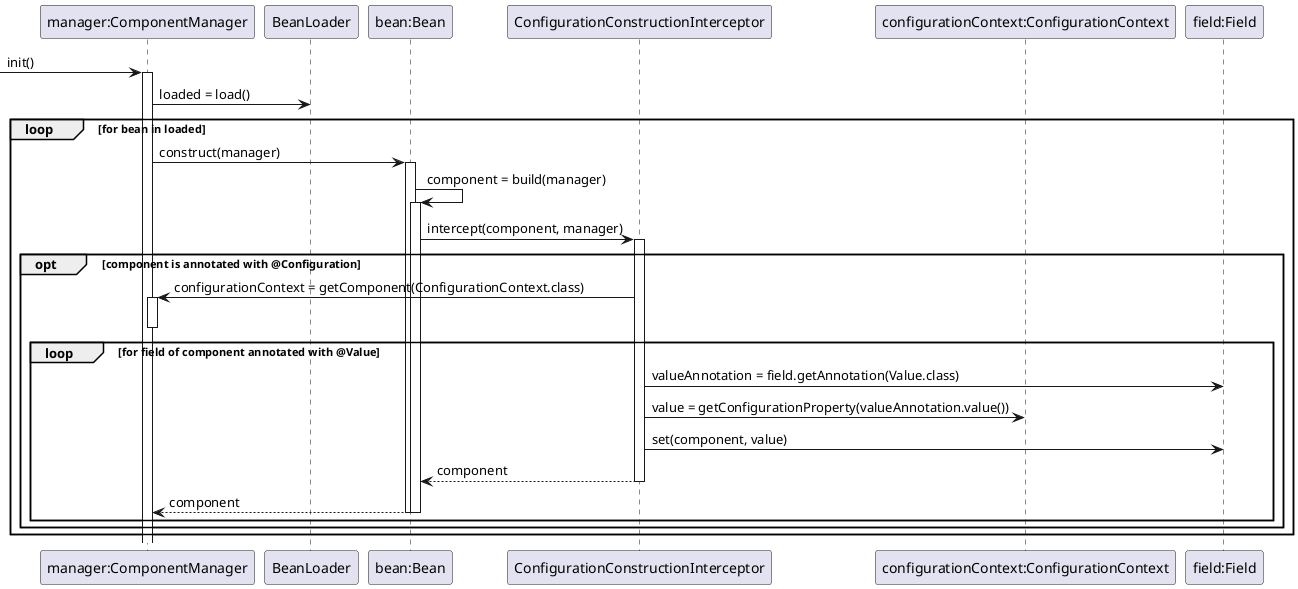@startuml extenalized configuration

participant compMan as "manager:ComponentManager"
participant BeanLoader as loader
participant bean as "bean:Bean"
participant ConfigurationConstructionInterceptor as configInter
participant "configurationContext:ConfigurationContext" as configCtx
participant field as "field:Field"

[-> compMan: init()
activate compMan
compMan -> loader: loaded = load()
loop for bean in loaded
  compMan -> bean: construct(manager)
  activate bean
  bean -> bean: component = build(manager)
  activate bean
  bean -> configInter: intercept(component, manager)
  activate configInter
  opt component is annotated with @Configuration
    configInter -> compMan: configurationContext = getComponent(ConfigurationContext.class)
    activate compMan
    deactivate compMan
    loop for field of component annotated with @Value
      configInter -> field: valueAnnotation = field.getAnnotation(Value.class)
      configInter -> configCtx: value = getConfigurationProperty(valueAnnotation.value())
      configInter -> field: set(component, value)
      configInter --> bean: component
      deactivate configInter
      bean --> compMan: component
      deactivate bean
      deactivate bean
    end
  end
end

@enduml